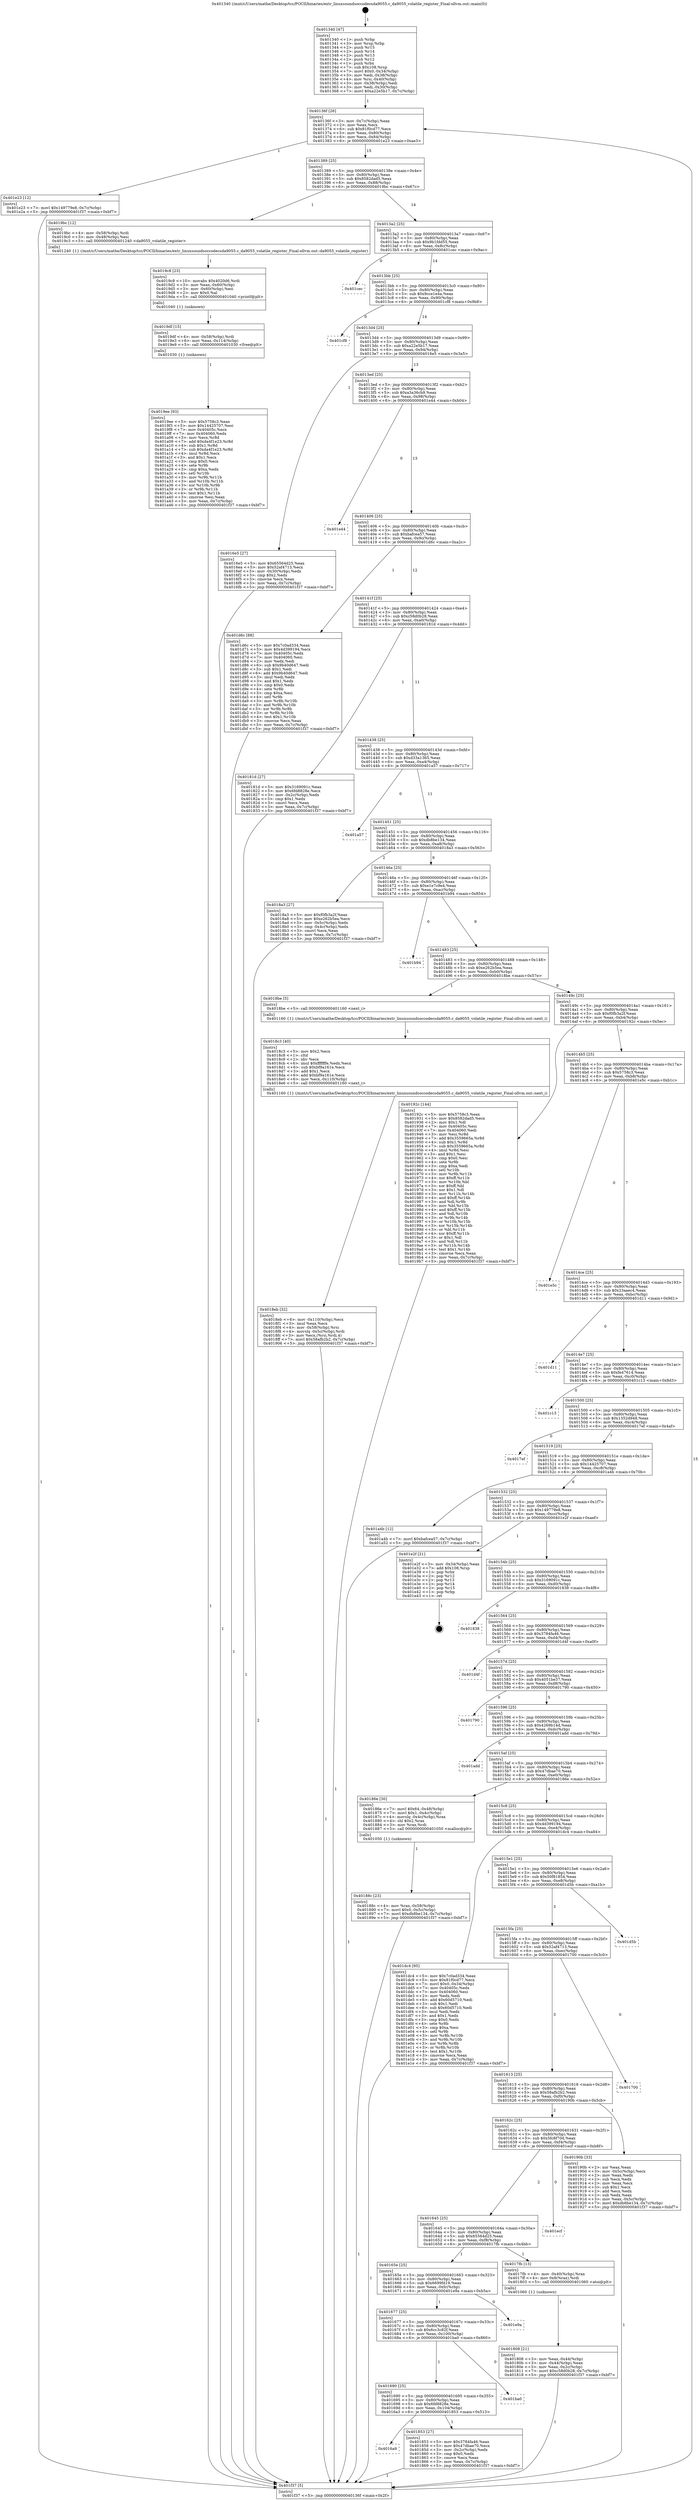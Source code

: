 digraph "0x401340" {
  label = "0x401340 (/mnt/c/Users/mathe/Desktop/tcc/POCII/binaries/extr_linuxsoundsoccodecsda9055.c_da9055_volatile_register_Final-ollvm.out::main(0))"
  labelloc = "t"
  node[shape=record]

  Entry [label="",width=0.3,height=0.3,shape=circle,fillcolor=black,style=filled]
  "0x40136f" [label="{
     0x40136f [26]\l
     | [instrs]\l
     &nbsp;&nbsp;0x40136f \<+3\>: mov -0x7c(%rbp),%eax\l
     &nbsp;&nbsp;0x401372 \<+2\>: mov %eax,%ecx\l
     &nbsp;&nbsp;0x401374 \<+6\>: sub $0x81f0cd77,%ecx\l
     &nbsp;&nbsp;0x40137a \<+3\>: mov %eax,-0x80(%rbp)\l
     &nbsp;&nbsp;0x40137d \<+6\>: mov %ecx,-0x84(%rbp)\l
     &nbsp;&nbsp;0x401383 \<+6\>: je 0000000000401e23 \<main+0xae3\>\l
  }"]
  "0x401e23" [label="{
     0x401e23 [12]\l
     | [instrs]\l
     &nbsp;&nbsp;0x401e23 \<+7\>: movl $0x149779e8,-0x7c(%rbp)\l
     &nbsp;&nbsp;0x401e2a \<+5\>: jmp 0000000000401f37 \<main+0xbf7\>\l
  }"]
  "0x401389" [label="{
     0x401389 [25]\l
     | [instrs]\l
     &nbsp;&nbsp;0x401389 \<+5\>: jmp 000000000040138e \<main+0x4e\>\l
     &nbsp;&nbsp;0x40138e \<+3\>: mov -0x80(%rbp),%eax\l
     &nbsp;&nbsp;0x401391 \<+5\>: sub $0x8582dad5,%eax\l
     &nbsp;&nbsp;0x401396 \<+6\>: mov %eax,-0x88(%rbp)\l
     &nbsp;&nbsp;0x40139c \<+6\>: je 00000000004019bc \<main+0x67c\>\l
  }"]
  Exit [label="",width=0.3,height=0.3,shape=circle,fillcolor=black,style=filled,peripheries=2]
  "0x4019bc" [label="{
     0x4019bc [12]\l
     | [instrs]\l
     &nbsp;&nbsp;0x4019bc \<+4\>: mov -0x58(%rbp),%rdi\l
     &nbsp;&nbsp;0x4019c0 \<+3\>: mov -0x48(%rbp),%esi\l
     &nbsp;&nbsp;0x4019c3 \<+5\>: call 0000000000401240 \<da9055_volatile_register\>\l
     | [calls]\l
     &nbsp;&nbsp;0x401240 \{1\} (/mnt/c/Users/mathe/Desktop/tcc/POCII/binaries/extr_linuxsoundsoccodecsda9055.c_da9055_volatile_register_Final-ollvm.out::da9055_volatile_register)\l
  }"]
  "0x4013a2" [label="{
     0x4013a2 [25]\l
     | [instrs]\l
     &nbsp;&nbsp;0x4013a2 \<+5\>: jmp 00000000004013a7 \<main+0x67\>\l
     &nbsp;&nbsp;0x4013a7 \<+3\>: mov -0x80(%rbp),%eax\l
     &nbsp;&nbsp;0x4013aa \<+5\>: sub $0x9b1fdd55,%eax\l
     &nbsp;&nbsp;0x4013af \<+6\>: mov %eax,-0x8c(%rbp)\l
     &nbsp;&nbsp;0x4013b5 \<+6\>: je 0000000000401cec \<main+0x9ac\>\l
  }"]
  "0x4019ee" [label="{
     0x4019ee [93]\l
     | [instrs]\l
     &nbsp;&nbsp;0x4019ee \<+5\>: mov $0x5758c3,%eax\l
     &nbsp;&nbsp;0x4019f3 \<+5\>: mov $0x14425707,%esi\l
     &nbsp;&nbsp;0x4019f8 \<+7\>: mov 0x40405c,%ecx\l
     &nbsp;&nbsp;0x4019ff \<+7\>: mov 0x404060,%edx\l
     &nbsp;&nbsp;0x401a06 \<+3\>: mov %ecx,%r8d\l
     &nbsp;&nbsp;0x401a09 \<+7\>: add $0xda4f1e23,%r8d\l
     &nbsp;&nbsp;0x401a10 \<+4\>: sub $0x1,%r8d\l
     &nbsp;&nbsp;0x401a14 \<+7\>: sub $0xda4f1e23,%r8d\l
     &nbsp;&nbsp;0x401a1b \<+4\>: imul %r8d,%ecx\l
     &nbsp;&nbsp;0x401a1f \<+3\>: and $0x1,%ecx\l
     &nbsp;&nbsp;0x401a22 \<+3\>: cmp $0x0,%ecx\l
     &nbsp;&nbsp;0x401a25 \<+4\>: sete %r9b\l
     &nbsp;&nbsp;0x401a29 \<+3\>: cmp $0xa,%edx\l
     &nbsp;&nbsp;0x401a2c \<+4\>: setl %r10b\l
     &nbsp;&nbsp;0x401a30 \<+3\>: mov %r9b,%r11b\l
     &nbsp;&nbsp;0x401a33 \<+3\>: and %r10b,%r11b\l
     &nbsp;&nbsp;0x401a36 \<+3\>: xor %r10b,%r9b\l
     &nbsp;&nbsp;0x401a39 \<+3\>: or %r9b,%r11b\l
     &nbsp;&nbsp;0x401a3c \<+4\>: test $0x1,%r11b\l
     &nbsp;&nbsp;0x401a40 \<+3\>: cmovne %esi,%eax\l
     &nbsp;&nbsp;0x401a43 \<+3\>: mov %eax,-0x7c(%rbp)\l
     &nbsp;&nbsp;0x401a46 \<+5\>: jmp 0000000000401f37 \<main+0xbf7\>\l
  }"]
  "0x401cec" [label="{
     0x401cec\l
  }", style=dashed]
  "0x4013bb" [label="{
     0x4013bb [25]\l
     | [instrs]\l
     &nbsp;&nbsp;0x4013bb \<+5\>: jmp 00000000004013c0 \<main+0x80\>\l
     &nbsp;&nbsp;0x4013c0 \<+3\>: mov -0x80(%rbp),%eax\l
     &nbsp;&nbsp;0x4013c3 \<+5\>: sub $0x9cce1e4a,%eax\l
     &nbsp;&nbsp;0x4013c8 \<+6\>: mov %eax,-0x90(%rbp)\l
     &nbsp;&nbsp;0x4013ce \<+6\>: je 0000000000401cf8 \<main+0x9b8\>\l
  }"]
  "0x4019df" [label="{
     0x4019df [15]\l
     | [instrs]\l
     &nbsp;&nbsp;0x4019df \<+4\>: mov -0x58(%rbp),%rdi\l
     &nbsp;&nbsp;0x4019e3 \<+6\>: mov %eax,-0x114(%rbp)\l
     &nbsp;&nbsp;0x4019e9 \<+5\>: call 0000000000401030 \<free@plt\>\l
     | [calls]\l
     &nbsp;&nbsp;0x401030 \{1\} (unknown)\l
  }"]
  "0x401cf8" [label="{
     0x401cf8\l
  }", style=dashed]
  "0x4013d4" [label="{
     0x4013d4 [25]\l
     | [instrs]\l
     &nbsp;&nbsp;0x4013d4 \<+5\>: jmp 00000000004013d9 \<main+0x99\>\l
     &nbsp;&nbsp;0x4013d9 \<+3\>: mov -0x80(%rbp),%eax\l
     &nbsp;&nbsp;0x4013dc \<+5\>: sub $0xa22e5b17,%eax\l
     &nbsp;&nbsp;0x4013e1 \<+6\>: mov %eax,-0x94(%rbp)\l
     &nbsp;&nbsp;0x4013e7 \<+6\>: je 00000000004016e5 \<main+0x3a5\>\l
  }"]
  "0x4019c8" [label="{
     0x4019c8 [23]\l
     | [instrs]\l
     &nbsp;&nbsp;0x4019c8 \<+10\>: movabs $0x4020d6,%rdi\l
     &nbsp;&nbsp;0x4019d2 \<+3\>: mov %eax,-0x60(%rbp)\l
     &nbsp;&nbsp;0x4019d5 \<+3\>: mov -0x60(%rbp),%esi\l
     &nbsp;&nbsp;0x4019d8 \<+2\>: mov $0x0,%al\l
     &nbsp;&nbsp;0x4019da \<+5\>: call 0000000000401040 \<printf@plt\>\l
     | [calls]\l
     &nbsp;&nbsp;0x401040 \{1\} (unknown)\l
  }"]
  "0x4016e5" [label="{
     0x4016e5 [27]\l
     | [instrs]\l
     &nbsp;&nbsp;0x4016e5 \<+5\>: mov $0x65564d25,%eax\l
     &nbsp;&nbsp;0x4016ea \<+5\>: mov $0x52af4713,%ecx\l
     &nbsp;&nbsp;0x4016ef \<+3\>: mov -0x30(%rbp),%edx\l
     &nbsp;&nbsp;0x4016f2 \<+3\>: cmp $0x2,%edx\l
     &nbsp;&nbsp;0x4016f5 \<+3\>: cmovne %ecx,%eax\l
     &nbsp;&nbsp;0x4016f8 \<+3\>: mov %eax,-0x7c(%rbp)\l
     &nbsp;&nbsp;0x4016fb \<+5\>: jmp 0000000000401f37 \<main+0xbf7\>\l
  }"]
  "0x4013ed" [label="{
     0x4013ed [25]\l
     | [instrs]\l
     &nbsp;&nbsp;0x4013ed \<+5\>: jmp 00000000004013f2 \<main+0xb2\>\l
     &nbsp;&nbsp;0x4013f2 \<+3\>: mov -0x80(%rbp),%eax\l
     &nbsp;&nbsp;0x4013f5 \<+5\>: sub $0xa3a36cb9,%eax\l
     &nbsp;&nbsp;0x4013fa \<+6\>: mov %eax,-0x98(%rbp)\l
     &nbsp;&nbsp;0x401400 \<+6\>: je 0000000000401e44 \<main+0xb04\>\l
  }"]
  "0x401f37" [label="{
     0x401f37 [5]\l
     | [instrs]\l
     &nbsp;&nbsp;0x401f37 \<+5\>: jmp 000000000040136f \<main+0x2f\>\l
  }"]
  "0x401340" [label="{
     0x401340 [47]\l
     | [instrs]\l
     &nbsp;&nbsp;0x401340 \<+1\>: push %rbp\l
     &nbsp;&nbsp;0x401341 \<+3\>: mov %rsp,%rbp\l
     &nbsp;&nbsp;0x401344 \<+2\>: push %r15\l
     &nbsp;&nbsp;0x401346 \<+2\>: push %r14\l
     &nbsp;&nbsp;0x401348 \<+2\>: push %r13\l
     &nbsp;&nbsp;0x40134a \<+2\>: push %r12\l
     &nbsp;&nbsp;0x40134c \<+1\>: push %rbx\l
     &nbsp;&nbsp;0x40134d \<+7\>: sub $0x108,%rsp\l
     &nbsp;&nbsp;0x401354 \<+7\>: movl $0x0,-0x34(%rbp)\l
     &nbsp;&nbsp;0x40135b \<+3\>: mov %edi,-0x38(%rbp)\l
     &nbsp;&nbsp;0x40135e \<+4\>: mov %rsi,-0x40(%rbp)\l
     &nbsp;&nbsp;0x401362 \<+3\>: mov -0x38(%rbp),%edi\l
     &nbsp;&nbsp;0x401365 \<+3\>: mov %edi,-0x30(%rbp)\l
     &nbsp;&nbsp;0x401368 \<+7\>: movl $0xa22e5b17,-0x7c(%rbp)\l
  }"]
  "0x4018eb" [label="{
     0x4018eb [32]\l
     | [instrs]\l
     &nbsp;&nbsp;0x4018eb \<+6\>: mov -0x110(%rbp),%ecx\l
     &nbsp;&nbsp;0x4018f1 \<+3\>: imul %eax,%ecx\l
     &nbsp;&nbsp;0x4018f4 \<+4\>: mov -0x58(%rbp),%rsi\l
     &nbsp;&nbsp;0x4018f8 \<+4\>: movslq -0x5c(%rbp),%rdi\l
     &nbsp;&nbsp;0x4018fc \<+3\>: mov %ecx,(%rsi,%rdi,4)\l
     &nbsp;&nbsp;0x4018ff \<+7\>: movl $0x58afb2b2,-0x7c(%rbp)\l
     &nbsp;&nbsp;0x401906 \<+5\>: jmp 0000000000401f37 \<main+0xbf7\>\l
  }"]
  "0x401e44" [label="{
     0x401e44\l
  }", style=dashed]
  "0x401406" [label="{
     0x401406 [25]\l
     | [instrs]\l
     &nbsp;&nbsp;0x401406 \<+5\>: jmp 000000000040140b \<main+0xcb\>\l
     &nbsp;&nbsp;0x40140b \<+3\>: mov -0x80(%rbp),%eax\l
     &nbsp;&nbsp;0x40140e \<+5\>: sub $0xbafcea57,%eax\l
     &nbsp;&nbsp;0x401413 \<+6\>: mov %eax,-0x9c(%rbp)\l
     &nbsp;&nbsp;0x401419 \<+6\>: je 0000000000401d6c \<main+0xa2c\>\l
  }"]
  "0x4018c3" [label="{
     0x4018c3 [40]\l
     | [instrs]\l
     &nbsp;&nbsp;0x4018c3 \<+5\>: mov $0x2,%ecx\l
     &nbsp;&nbsp;0x4018c8 \<+1\>: cltd\l
     &nbsp;&nbsp;0x4018c9 \<+2\>: idiv %ecx\l
     &nbsp;&nbsp;0x4018cb \<+6\>: imul $0xfffffffe,%edx,%ecx\l
     &nbsp;&nbsp;0x4018d1 \<+6\>: sub $0xbf9a161e,%ecx\l
     &nbsp;&nbsp;0x4018d7 \<+3\>: add $0x1,%ecx\l
     &nbsp;&nbsp;0x4018da \<+6\>: add $0xbf9a161e,%ecx\l
     &nbsp;&nbsp;0x4018e0 \<+6\>: mov %ecx,-0x110(%rbp)\l
     &nbsp;&nbsp;0x4018e6 \<+5\>: call 0000000000401160 \<next_i\>\l
     | [calls]\l
     &nbsp;&nbsp;0x401160 \{1\} (/mnt/c/Users/mathe/Desktop/tcc/POCII/binaries/extr_linuxsoundsoccodecsda9055.c_da9055_volatile_register_Final-ollvm.out::next_i)\l
  }"]
  "0x401d6c" [label="{
     0x401d6c [88]\l
     | [instrs]\l
     &nbsp;&nbsp;0x401d6c \<+5\>: mov $0x7c0ad334,%eax\l
     &nbsp;&nbsp;0x401d71 \<+5\>: mov $0x4d399194,%ecx\l
     &nbsp;&nbsp;0x401d76 \<+7\>: mov 0x40405c,%edx\l
     &nbsp;&nbsp;0x401d7d \<+7\>: mov 0x404060,%esi\l
     &nbsp;&nbsp;0x401d84 \<+2\>: mov %edx,%edi\l
     &nbsp;&nbsp;0x401d86 \<+6\>: sub $0x9b40d647,%edi\l
     &nbsp;&nbsp;0x401d8c \<+3\>: sub $0x1,%edi\l
     &nbsp;&nbsp;0x401d8f \<+6\>: add $0x9b40d647,%edi\l
     &nbsp;&nbsp;0x401d95 \<+3\>: imul %edi,%edx\l
     &nbsp;&nbsp;0x401d98 \<+3\>: and $0x1,%edx\l
     &nbsp;&nbsp;0x401d9b \<+3\>: cmp $0x0,%edx\l
     &nbsp;&nbsp;0x401d9e \<+4\>: sete %r8b\l
     &nbsp;&nbsp;0x401da2 \<+3\>: cmp $0xa,%esi\l
     &nbsp;&nbsp;0x401da5 \<+4\>: setl %r9b\l
     &nbsp;&nbsp;0x401da9 \<+3\>: mov %r8b,%r10b\l
     &nbsp;&nbsp;0x401dac \<+3\>: and %r9b,%r10b\l
     &nbsp;&nbsp;0x401daf \<+3\>: xor %r9b,%r8b\l
     &nbsp;&nbsp;0x401db2 \<+3\>: or %r8b,%r10b\l
     &nbsp;&nbsp;0x401db5 \<+4\>: test $0x1,%r10b\l
     &nbsp;&nbsp;0x401db9 \<+3\>: cmovne %ecx,%eax\l
     &nbsp;&nbsp;0x401dbc \<+3\>: mov %eax,-0x7c(%rbp)\l
     &nbsp;&nbsp;0x401dbf \<+5\>: jmp 0000000000401f37 \<main+0xbf7\>\l
  }"]
  "0x40141f" [label="{
     0x40141f [25]\l
     | [instrs]\l
     &nbsp;&nbsp;0x40141f \<+5\>: jmp 0000000000401424 \<main+0xe4\>\l
     &nbsp;&nbsp;0x401424 \<+3\>: mov -0x80(%rbp),%eax\l
     &nbsp;&nbsp;0x401427 \<+5\>: sub $0xc58d0b28,%eax\l
     &nbsp;&nbsp;0x40142c \<+6\>: mov %eax,-0xa0(%rbp)\l
     &nbsp;&nbsp;0x401432 \<+6\>: je 000000000040181d \<main+0x4dd\>\l
  }"]
  "0x40188c" [label="{
     0x40188c [23]\l
     | [instrs]\l
     &nbsp;&nbsp;0x40188c \<+4\>: mov %rax,-0x58(%rbp)\l
     &nbsp;&nbsp;0x401890 \<+7\>: movl $0x0,-0x5c(%rbp)\l
     &nbsp;&nbsp;0x401897 \<+7\>: movl $0xdb8be134,-0x7c(%rbp)\l
     &nbsp;&nbsp;0x40189e \<+5\>: jmp 0000000000401f37 \<main+0xbf7\>\l
  }"]
  "0x40181d" [label="{
     0x40181d [27]\l
     | [instrs]\l
     &nbsp;&nbsp;0x40181d \<+5\>: mov $0x3169091c,%eax\l
     &nbsp;&nbsp;0x401822 \<+5\>: mov $0x6fd8828e,%ecx\l
     &nbsp;&nbsp;0x401827 \<+3\>: mov -0x2c(%rbp),%edx\l
     &nbsp;&nbsp;0x40182a \<+3\>: cmp $0x1,%edx\l
     &nbsp;&nbsp;0x40182d \<+3\>: cmovl %ecx,%eax\l
     &nbsp;&nbsp;0x401830 \<+3\>: mov %eax,-0x7c(%rbp)\l
     &nbsp;&nbsp;0x401833 \<+5\>: jmp 0000000000401f37 \<main+0xbf7\>\l
  }"]
  "0x401438" [label="{
     0x401438 [25]\l
     | [instrs]\l
     &nbsp;&nbsp;0x401438 \<+5\>: jmp 000000000040143d \<main+0xfd\>\l
     &nbsp;&nbsp;0x40143d \<+3\>: mov -0x80(%rbp),%eax\l
     &nbsp;&nbsp;0x401440 \<+5\>: sub $0xd33a1365,%eax\l
     &nbsp;&nbsp;0x401445 \<+6\>: mov %eax,-0xa4(%rbp)\l
     &nbsp;&nbsp;0x40144b \<+6\>: je 0000000000401a57 \<main+0x717\>\l
  }"]
  "0x4016a9" [label="{
     0x4016a9\l
  }", style=dashed]
  "0x401a57" [label="{
     0x401a57\l
  }", style=dashed]
  "0x401451" [label="{
     0x401451 [25]\l
     | [instrs]\l
     &nbsp;&nbsp;0x401451 \<+5\>: jmp 0000000000401456 \<main+0x116\>\l
     &nbsp;&nbsp;0x401456 \<+3\>: mov -0x80(%rbp),%eax\l
     &nbsp;&nbsp;0x401459 \<+5\>: sub $0xdb8be134,%eax\l
     &nbsp;&nbsp;0x40145e \<+6\>: mov %eax,-0xa8(%rbp)\l
     &nbsp;&nbsp;0x401464 \<+6\>: je 00000000004018a3 \<main+0x563\>\l
  }"]
  "0x401853" [label="{
     0x401853 [27]\l
     | [instrs]\l
     &nbsp;&nbsp;0x401853 \<+5\>: mov $0x3784fa46,%eax\l
     &nbsp;&nbsp;0x401858 \<+5\>: mov $0x47dbae70,%ecx\l
     &nbsp;&nbsp;0x40185d \<+3\>: mov -0x2c(%rbp),%edx\l
     &nbsp;&nbsp;0x401860 \<+3\>: cmp $0x0,%edx\l
     &nbsp;&nbsp;0x401863 \<+3\>: cmove %ecx,%eax\l
     &nbsp;&nbsp;0x401866 \<+3\>: mov %eax,-0x7c(%rbp)\l
     &nbsp;&nbsp;0x401869 \<+5\>: jmp 0000000000401f37 \<main+0xbf7\>\l
  }"]
  "0x4018a3" [label="{
     0x4018a3 [27]\l
     | [instrs]\l
     &nbsp;&nbsp;0x4018a3 \<+5\>: mov $0xf0fb3a2f,%eax\l
     &nbsp;&nbsp;0x4018a8 \<+5\>: mov $0xe262b5ea,%ecx\l
     &nbsp;&nbsp;0x4018ad \<+3\>: mov -0x5c(%rbp),%edx\l
     &nbsp;&nbsp;0x4018b0 \<+3\>: cmp -0x4c(%rbp),%edx\l
     &nbsp;&nbsp;0x4018b3 \<+3\>: cmovl %ecx,%eax\l
     &nbsp;&nbsp;0x4018b6 \<+3\>: mov %eax,-0x7c(%rbp)\l
     &nbsp;&nbsp;0x4018b9 \<+5\>: jmp 0000000000401f37 \<main+0xbf7\>\l
  }"]
  "0x40146a" [label="{
     0x40146a [25]\l
     | [instrs]\l
     &nbsp;&nbsp;0x40146a \<+5\>: jmp 000000000040146f \<main+0x12f\>\l
     &nbsp;&nbsp;0x40146f \<+3\>: mov -0x80(%rbp),%eax\l
     &nbsp;&nbsp;0x401472 \<+5\>: sub $0xe1e7c9e4,%eax\l
     &nbsp;&nbsp;0x401477 \<+6\>: mov %eax,-0xac(%rbp)\l
     &nbsp;&nbsp;0x40147d \<+6\>: je 0000000000401b94 \<main+0x854\>\l
  }"]
  "0x401690" [label="{
     0x401690 [25]\l
     | [instrs]\l
     &nbsp;&nbsp;0x401690 \<+5\>: jmp 0000000000401695 \<main+0x355\>\l
     &nbsp;&nbsp;0x401695 \<+3\>: mov -0x80(%rbp),%eax\l
     &nbsp;&nbsp;0x401698 \<+5\>: sub $0x6fd8828e,%eax\l
     &nbsp;&nbsp;0x40169d \<+6\>: mov %eax,-0x104(%rbp)\l
     &nbsp;&nbsp;0x4016a3 \<+6\>: je 0000000000401853 \<main+0x513\>\l
  }"]
  "0x401b94" [label="{
     0x401b94\l
  }", style=dashed]
  "0x401483" [label="{
     0x401483 [25]\l
     | [instrs]\l
     &nbsp;&nbsp;0x401483 \<+5\>: jmp 0000000000401488 \<main+0x148\>\l
     &nbsp;&nbsp;0x401488 \<+3\>: mov -0x80(%rbp),%eax\l
     &nbsp;&nbsp;0x40148b \<+5\>: sub $0xe262b5ea,%eax\l
     &nbsp;&nbsp;0x401490 \<+6\>: mov %eax,-0xb0(%rbp)\l
     &nbsp;&nbsp;0x401496 \<+6\>: je 00000000004018be \<main+0x57e\>\l
  }"]
  "0x401ba0" [label="{
     0x401ba0\l
  }", style=dashed]
  "0x4018be" [label="{
     0x4018be [5]\l
     | [instrs]\l
     &nbsp;&nbsp;0x4018be \<+5\>: call 0000000000401160 \<next_i\>\l
     | [calls]\l
     &nbsp;&nbsp;0x401160 \{1\} (/mnt/c/Users/mathe/Desktop/tcc/POCII/binaries/extr_linuxsoundsoccodecsda9055.c_da9055_volatile_register_Final-ollvm.out::next_i)\l
  }"]
  "0x40149c" [label="{
     0x40149c [25]\l
     | [instrs]\l
     &nbsp;&nbsp;0x40149c \<+5\>: jmp 00000000004014a1 \<main+0x161\>\l
     &nbsp;&nbsp;0x4014a1 \<+3\>: mov -0x80(%rbp),%eax\l
     &nbsp;&nbsp;0x4014a4 \<+5\>: sub $0xf0fb3a2f,%eax\l
     &nbsp;&nbsp;0x4014a9 \<+6\>: mov %eax,-0xb4(%rbp)\l
     &nbsp;&nbsp;0x4014af \<+6\>: je 000000000040192c \<main+0x5ec\>\l
  }"]
  "0x401677" [label="{
     0x401677 [25]\l
     | [instrs]\l
     &nbsp;&nbsp;0x401677 \<+5\>: jmp 000000000040167c \<main+0x33c\>\l
     &nbsp;&nbsp;0x40167c \<+3\>: mov -0x80(%rbp),%eax\l
     &nbsp;&nbsp;0x40167f \<+5\>: sub $0x6cc3c82f,%eax\l
     &nbsp;&nbsp;0x401684 \<+6\>: mov %eax,-0x100(%rbp)\l
     &nbsp;&nbsp;0x40168a \<+6\>: je 0000000000401ba0 \<main+0x860\>\l
  }"]
  "0x40192c" [label="{
     0x40192c [144]\l
     | [instrs]\l
     &nbsp;&nbsp;0x40192c \<+5\>: mov $0x5758c3,%eax\l
     &nbsp;&nbsp;0x401931 \<+5\>: mov $0x8582dad5,%ecx\l
     &nbsp;&nbsp;0x401936 \<+2\>: mov $0x1,%dl\l
     &nbsp;&nbsp;0x401938 \<+7\>: mov 0x40405c,%esi\l
     &nbsp;&nbsp;0x40193f \<+7\>: mov 0x404060,%edi\l
     &nbsp;&nbsp;0x401946 \<+3\>: mov %esi,%r8d\l
     &nbsp;&nbsp;0x401949 \<+7\>: add $0x3559665a,%r8d\l
     &nbsp;&nbsp;0x401950 \<+4\>: sub $0x1,%r8d\l
     &nbsp;&nbsp;0x401954 \<+7\>: sub $0x3559665a,%r8d\l
     &nbsp;&nbsp;0x40195b \<+4\>: imul %r8d,%esi\l
     &nbsp;&nbsp;0x40195f \<+3\>: and $0x1,%esi\l
     &nbsp;&nbsp;0x401962 \<+3\>: cmp $0x0,%esi\l
     &nbsp;&nbsp;0x401965 \<+4\>: sete %r9b\l
     &nbsp;&nbsp;0x401969 \<+3\>: cmp $0xa,%edi\l
     &nbsp;&nbsp;0x40196c \<+4\>: setl %r10b\l
     &nbsp;&nbsp;0x401970 \<+3\>: mov %r9b,%r11b\l
     &nbsp;&nbsp;0x401973 \<+4\>: xor $0xff,%r11b\l
     &nbsp;&nbsp;0x401977 \<+3\>: mov %r10b,%bl\l
     &nbsp;&nbsp;0x40197a \<+3\>: xor $0xff,%bl\l
     &nbsp;&nbsp;0x40197d \<+3\>: xor $0x1,%dl\l
     &nbsp;&nbsp;0x401980 \<+3\>: mov %r11b,%r14b\l
     &nbsp;&nbsp;0x401983 \<+4\>: and $0xff,%r14b\l
     &nbsp;&nbsp;0x401987 \<+3\>: and %dl,%r9b\l
     &nbsp;&nbsp;0x40198a \<+3\>: mov %bl,%r15b\l
     &nbsp;&nbsp;0x40198d \<+4\>: and $0xff,%r15b\l
     &nbsp;&nbsp;0x401991 \<+3\>: and %dl,%r10b\l
     &nbsp;&nbsp;0x401994 \<+3\>: or %r9b,%r14b\l
     &nbsp;&nbsp;0x401997 \<+3\>: or %r10b,%r15b\l
     &nbsp;&nbsp;0x40199a \<+3\>: xor %r15b,%r14b\l
     &nbsp;&nbsp;0x40199d \<+3\>: or %bl,%r11b\l
     &nbsp;&nbsp;0x4019a0 \<+4\>: xor $0xff,%r11b\l
     &nbsp;&nbsp;0x4019a4 \<+3\>: or $0x1,%dl\l
     &nbsp;&nbsp;0x4019a7 \<+3\>: and %dl,%r11b\l
     &nbsp;&nbsp;0x4019aa \<+3\>: or %r11b,%r14b\l
     &nbsp;&nbsp;0x4019ad \<+4\>: test $0x1,%r14b\l
     &nbsp;&nbsp;0x4019b1 \<+3\>: cmovne %ecx,%eax\l
     &nbsp;&nbsp;0x4019b4 \<+3\>: mov %eax,-0x7c(%rbp)\l
     &nbsp;&nbsp;0x4019b7 \<+5\>: jmp 0000000000401f37 \<main+0xbf7\>\l
  }"]
  "0x4014b5" [label="{
     0x4014b5 [25]\l
     | [instrs]\l
     &nbsp;&nbsp;0x4014b5 \<+5\>: jmp 00000000004014ba \<main+0x17a\>\l
     &nbsp;&nbsp;0x4014ba \<+3\>: mov -0x80(%rbp),%eax\l
     &nbsp;&nbsp;0x4014bd \<+5\>: sub $0x5758c3,%eax\l
     &nbsp;&nbsp;0x4014c2 \<+6\>: mov %eax,-0xb8(%rbp)\l
     &nbsp;&nbsp;0x4014c8 \<+6\>: je 0000000000401e5c \<main+0xb1c\>\l
  }"]
  "0x401e9a" [label="{
     0x401e9a\l
  }", style=dashed]
  "0x401e5c" [label="{
     0x401e5c\l
  }", style=dashed]
  "0x4014ce" [label="{
     0x4014ce [25]\l
     | [instrs]\l
     &nbsp;&nbsp;0x4014ce \<+5\>: jmp 00000000004014d3 \<main+0x193\>\l
     &nbsp;&nbsp;0x4014d3 \<+3\>: mov -0x80(%rbp),%eax\l
     &nbsp;&nbsp;0x4014d6 \<+5\>: sub $0x23aaec4,%eax\l
     &nbsp;&nbsp;0x4014db \<+6\>: mov %eax,-0xbc(%rbp)\l
     &nbsp;&nbsp;0x4014e1 \<+6\>: je 0000000000401d11 \<main+0x9d1\>\l
  }"]
  "0x401808" [label="{
     0x401808 [21]\l
     | [instrs]\l
     &nbsp;&nbsp;0x401808 \<+3\>: mov %eax,-0x44(%rbp)\l
     &nbsp;&nbsp;0x40180b \<+3\>: mov -0x44(%rbp),%eax\l
     &nbsp;&nbsp;0x40180e \<+3\>: mov %eax,-0x2c(%rbp)\l
     &nbsp;&nbsp;0x401811 \<+7\>: movl $0xc58d0b28,-0x7c(%rbp)\l
     &nbsp;&nbsp;0x401818 \<+5\>: jmp 0000000000401f37 \<main+0xbf7\>\l
  }"]
  "0x401d11" [label="{
     0x401d11\l
  }", style=dashed]
  "0x4014e7" [label="{
     0x4014e7 [25]\l
     | [instrs]\l
     &nbsp;&nbsp;0x4014e7 \<+5\>: jmp 00000000004014ec \<main+0x1ac\>\l
     &nbsp;&nbsp;0x4014ec \<+3\>: mov -0x80(%rbp),%eax\l
     &nbsp;&nbsp;0x4014ef \<+5\>: sub $0xfe47614,%eax\l
     &nbsp;&nbsp;0x4014f4 \<+6\>: mov %eax,-0xc0(%rbp)\l
     &nbsp;&nbsp;0x4014fa \<+6\>: je 0000000000401c13 \<main+0x8d3\>\l
  }"]
  "0x40165e" [label="{
     0x40165e [25]\l
     | [instrs]\l
     &nbsp;&nbsp;0x40165e \<+5\>: jmp 0000000000401663 \<main+0x323\>\l
     &nbsp;&nbsp;0x401663 \<+3\>: mov -0x80(%rbp),%eax\l
     &nbsp;&nbsp;0x401666 \<+5\>: sub $0x6699fd19,%eax\l
     &nbsp;&nbsp;0x40166b \<+6\>: mov %eax,-0xfc(%rbp)\l
     &nbsp;&nbsp;0x401671 \<+6\>: je 0000000000401e9a \<main+0xb5a\>\l
  }"]
  "0x401c13" [label="{
     0x401c13\l
  }", style=dashed]
  "0x401500" [label="{
     0x401500 [25]\l
     | [instrs]\l
     &nbsp;&nbsp;0x401500 \<+5\>: jmp 0000000000401505 \<main+0x1c5\>\l
     &nbsp;&nbsp;0x401505 \<+3\>: mov -0x80(%rbp),%eax\l
     &nbsp;&nbsp;0x401508 \<+5\>: sub $0x1352d948,%eax\l
     &nbsp;&nbsp;0x40150d \<+6\>: mov %eax,-0xc4(%rbp)\l
     &nbsp;&nbsp;0x401513 \<+6\>: je 00000000004017ef \<main+0x4af\>\l
  }"]
  "0x4017fb" [label="{
     0x4017fb [13]\l
     | [instrs]\l
     &nbsp;&nbsp;0x4017fb \<+4\>: mov -0x40(%rbp),%rax\l
     &nbsp;&nbsp;0x4017ff \<+4\>: mov 0x8(%rax),%rdi\l
     &nbsp;&nbsp;0x401803 \<+5\>: call 0000000000401060 \<atoi@plt\>\l
     | [calls]\l
     &nbsp;&nbsp;0x401060 \{1\} (unknown)\l
  }"]
  "0x4017ef" [label="{
     0x4017ef\l
  }", style=dashed]
  "0x401519" [label="{
     0x401519 [25]\l
     | [instrs]\l
     &nbsp;&nbsp;0x401519 \<+5\>: jmp 000000000040151e \<main+0x1de\>\l
     &nbsp;&nbsp;0x40151e \<+3\>: mov -0x80(%rbp),%eax\l
     &nbsp;&nbsp;0x401521 \<+5\>: sub $0x14425707,%eax\l
     &nbsp;&nbsp;0x401526 \<+6\>: mov %eax,-0xc8(%rbp)\l
     &nbsp;&nbsp;0x40152c \<+6\>: je 0000000000401a4b \<main+0x70b\>\l
  }"]
  "0x401645" [label="{
     0x401645 [25]\l
     | [instrs]\l
     &nbsp;&nbsp;0x401645 \<+5\>: jmp 000000000040164a \<main+0x30a\>\l
     &nbsp;&nbsp;0x40164a \<+3\>: mov -0x80(%rbp),%eax\l
     &nbsp;&nbsp;0x40164d \<+5\>: sub $0x65564d25,%eax\l
     &nbsp;&nbsp;0x401652 \<+6\>: mov %eax,-0xf8(%rbp)\l
     &nbsp;&nbsp;0x401658 \<+6\>: je 00000000004017fb \<main+0x4bb\>\l
  }"]
  "0x401a4b" [label="{
     0x401a4b [12]\l
     | [instrs]\l
     &nbsp;&nbsp;0x401a4b \<+7\>: movl $0xbafcea57,-0x7c(%rbp)\l
     &nbsp;&nbsp;0x401a52 \<+5\>: jmp 0000000000401f37 \<main+0xbf7\>\l
  }"]
  "0x401532" [label="{
     0x401532 [25]\l
     | [instrs]\l
     &nbsp;&nbsp;0x401532 \<+5\>: jmp 0000000000401537 \<main+0x1f7\>\l
     &nbsp;&nbsp;0x401537 \<+3\>: mov -0x80(%rbp),%eax\l
     &nbsp;&nbsp;0x40153a \<+5\>: sub $0x149779e8,%eax\l
     &nbsp;&nbsp;0x40153f \<+6\>: mov %eax,-0xcc(%rbp)\l
     &nbsp;&nbsp;0x401545 \<+6\>: je 0000000000401e2f \<main+0xaef\>\l
  }"]
  "0x401ecf" [label="{
     0x401ecf\l
  }", style=dashed]
  "0x401e2f" [label="{
     0x401e2f [21]\l
     | [instrs]\l
     &nbsp;&nbsp;0x401e2f \<+3\>: mov -0x34(%rbp),%eax\l
     &nbsp;&nbsp;0x401e32 \<+7\>: add $0x108,%rsp\l
     &nbsp;&nbsp;0x401e39 \<+1\>: pop %rbx\l
     &nbsp;&nbsp;0x401e3a \<+2\>: pop %r12\l
     &nbsp;&nbsp;0x401e3c \<+2\>: pop %r13\l
     &nbsp;&nbsp;0x401e3e \<+2\>: pop %r14\l
     &nbsp;&nbsp;0x401e40 \<+2\>: pop %r15\l
     &nbsp;&nbsp;0x401e42 \<+1\>: pop %rbp\l
     &nbsp;&nbsp;0x401e43 \<+1\>: ret\l
  }"]
  "0x40154b" [label="{
     0x40154b [25]\l
     | [instrs]\l
     &nbsp;&nbsp;0x40154b \<+5\>: jmp 0000000000401550 \<main+0x210\>\l
     &nbsp;&nbsp;0x401550 \<+3\>: mov -0x80(%rbp),%eax\l
     &nbsp;&nbsp;0x401553 \<+5\>: sub $0x3169091c,%eax\l
     &nbsp;&nbsp;0x401558 \<+6\>: mov %eax,-0xd0(%rbp)\l
     &nbsp;&nbsp;0x40155e \<+6\>: je 0000000000401838 \<main+0x4f8\>\l
  }"]
  "0x40162c" [label="{
     0x40162c [25]\l
     | [instrs]\l
     &nbsp;&nbsp;0x40162c \<+5\>: jmp 0000000000401631 \<main+0x2f1\>\l
     &nbsp;&nbsp;0x401631 \<+3\>: mov -0x80(%rbp),%eax\l
     &nbsp;&nbsp;0x401634 \<+5\>: sub $0x5fc8f70d,%eax\l
     &nbsp;&nbsp;0x401639 \<+6\>: mov %eax,-0xf4(%rbp)\l
     &nbsp;&nbsp;0x40163f \<+6\>: je 0000000000401ecf \<main+0xb8f\>\l
  }"]
  "0x401838" [label="{
     0x401838\l
  }", style=dashed]
  "0x401564" [label="{
     0x401564 [25]\l
     | [instrs]\l
     &nbsp;&nbsp;0x401564 \<+5\>: jmp 0000000000401569 \<main+0x229\>\l
     &nbsp;&nbsp;0x401569 \<+3\>: mov -0x80(%rbp),%eax\l
     &nbsp;&nbsp;0x40156c \<+5\>: sub $0x3784fa46,%eax\l
     &nbsp;&nbsp;0x401571 \<+6\>: mov %eax,-0xd4(%rbp)\l
     &nbsp;&nbsp;0x401577 \<+6\>: je 0000000000401d4f \<main+0xa0f\>\l
  }"]
  "0x40190b" [label="{
     0x40190b [33]\l
     | [instrs]\l
     &nbsp;&nbsp;0x40190b \<+2\>: xor %eax,%eax\l
     &nbsp;&nbsp;0x40190d \<+3\>: mov -0x5c(%rbp),%ecx\l
     &nbsp;&nbsp;0x401910 \<+2\>: mov %eax,%edx\l
     &nbsp;&nbsp;0x401912 \<+2\>: sub %ecx,%edx\l
     &nbsp;&nbsp;0x401914 \<+2\>: mov %eax,%ecx\l
     &nbsp;&nbsp;0x401916 \<+3\>: sub $0x1,%ecx\l
     &nbsp;&nbsp;0x401919 \<+2\>: add %ecx,%edx\l
     &nbsp;&nbsp;0x40191b \<+2\>: sub %edx,%eax\l
     &nbsp;&nbsp;0x40191d \<+3\>: mov %eax,-0x5c(%rbp)\l
     &nbsp;&nbsp;0x401920 \<+7\>: movl $0xdb8be134,-0x7c(%rbp)\l
     &nbsp;&nbsp;0x401927 \<+5\>: jmp 0000000000401f37 \<main+0xbf7\>\l
  }"]
  "0x401d4f" [label="{
     0x401d4f\l
  }", style=dashed]
  "0x40157d" [label="{
     0x40157d [25]\l
     | [instrs]\l
     &nbsp;&nbsp;0x40157d \<+5\>: jmp 0000000000401582 \<main+0x242\>\l
     &nbsp;&nbsp;0x401582 \<+3\>: mov -0x80(%rbp),%eax\l
     &nbsp;&nbsp;0x401585 \<+5\>: sub $0x4051be37,%eax\l
     &nbsp;&nbsp;0x40158a \<+6\>: mov %eax,-0xd8(%rbp)\l
     &nbsp;&nbsp;0x401590 \<+6\>: je 0000000000401790 \<main+0x450\>\l
  }"]
  "0x401613" [label="{
     0x401613 [25]\l
     | [instrs]\l
     &nbsp;&nbsp;0x401613 \<+5\>: jmp 0000000000401618 \<main+0x2d8\>\l
     &nbsp;&nbsp;0x401618 \<+3\>: mov -0x80(%rbp),%eax\l
     &nbsp;&nbsp;0x40161b \<+5\>: sub $0x58afb2b2,%eax\l
     &nbsp;&nbsp;0x401620 \<+6\>: mov %eax,-0xf0(%rbp)\l
     &nbsp;&nbsp;0x401626 \<+6\>: je 000000000040190b \<main+0x5cb\>\l
  }"]
  "0x401790" [label="{
     0x401790\l
  }", style=dashed]
  "0x401596" [label="{
     0x401596 [25]\l
     | [instrs]\l
     &nbsp;&nbsp;0x401596 \<+5\>: jmp 000000000040159b \<main+0x25b\>\l
     &nbsp;&nbsp;0x40159b \<+3\>: mov -0x80(%rbp),%eax\l
     &nbsp;&nbsp;0x40159e \<+5\>: sub $0x4269b14d,%eax\l
     &nbsp;&nbsp;0x4015a3 \<+6\>: mov %eax,-0xdc(%rbp)\l
     &nbsp;&nbsp;0x4015a9 \<+6\>: je 0000000000401add \<main+0x79d\>\l
  }"]
  "0x401700" [label="{
     0x401700\l
  }", style=dashed]
  "0x401add" [label="{
     0x401add\l
  }", style=dashed]
  "0x4015af" [label="{
     0x4015af [25]\l
     | [instrs]\l
     &nbsp;&nbsp;0x4015af \<+5\>: jmp 00000000004015b4 \<main+0x274\>\l
     &nbsp;&nbsp;0x4015b4 \<+3\>: mov -0x80(%rbp),%eax\l
     &nbsp;&nbsp;0x4015b7 \<+5\>: sub $0x47dbae70,%eax\l
     &nbsp;&nbsp;0x4015bc \<+6\>: mov %eax,-0xe0(%rbp)\l
     &nbsp;&nbsp;0x4015c2 \<+6\>: je 000000000040186e \<main+0x52e\>\l
  }"]
  "0x4015fa" [label="{
     0x4015fa [25]\l
     | [instrs]\l
     &nbsp;&nbsp;0x4015fa \<+5\>: jmp 00000000004015ff \<main+0x2bf\>\l
     &nbsp;&nbsp;0x4015ff \<+3\>: mov -0x80(%rbp),%eax\l
     &nbsp;&nbsp;0x401602 \<+5\>: sub $0x52af4713,%eax\l
     &nbsp;&nbsp;0x401607 \<+6\>: mov %eax,-0xec(%rbp)\l
     &nbsp;&nbsp;0x40160d \<+6\>: je 0000000000401700 \<main+0x3c0\>\l
  }"]
  "0x40186e" [label="{
     0x40186e [30]\l
     | [instrs]\l
     &nbsp;&nbsp;0x40186e \<+7\>: movl $0x64,-0x48(%rbp)\l
     &nbsp;&nbsp;0x401875 \<+7\>: movl $0x1,-0x4c(%rbp)\l
     &nbsp;&nbsp;0x40187c \<+4\>: movslq -0x4c(%rbp),%rax\l
     &nbsp;&nbsp;0x401880 \<+4\>: shl $0x2,%rax\l
     &nbsp;&nbsp;0x401884 \<+3\>: mov %rax,%rdi\l
     &nbsp;&nbsp;0x401887 \<+5\>: call 0000000000401050 \<malloc@plt\>\l
     | [calls]\l
     &nbsp;&nbsp;0x401050 \{1\} (unknown)\l
  }"]
  "0x4015c8" [label="{
     0x4015c8 [25]\l
     | [instrs]\l
     &nbsp;&nbsp;0x4015c8 \<+5\>: jmp 00000000004015cd \<main+0x28d\>\l
     &nbsp;&nbsp;0x4015cd \<+3\>: mov -0x80(%rbp),%eax\l
     &nbsp;&nbsp;0x4015d0 \<+5\>: sub $0x4d399194,%eax\l
     &nbsp;&nbsp;0x4015d5 \<+6\>: mov %eax,-0xe4(%rbp)\l
     &nbsp;&nbsp;0x4015db \<+6\>: je 0000000000401dc4 \<main+0xa84\>\l
  }"]
  "0x401d5b" [label="{
     0x401d5b\l
  }", style=dashed]
  "0x401dc4" [label="{
     0x401dc4 [95]\l
     | [instrs]\l
     &nbsp;&nbsp;0x401dc4 \<+5\>: mov $0x7c0ad334,%eax\l
     &nbsp;&nbsp;0x401dc9 \<+5\>: mov $0x81f0cd77,%ecx\l
     &nbsp;&nbsp;0x401dce \<+7\>: movl $0x0,-0x34(%rbp)\l
     &nbsp;&nbsp;0x401dd5 \<+7\>: mov 0x40405c,%edx\l
     &nbsp;&nbsp;0x401ddc \<+7\>: mov 0x404060,%esi\l
     &nbsp;&nbsp;0x401de3 \<+2\>: mov %edx,%edi\l
     &nbsp;&nbsp;0x401de5 \<+6\>: add $0x60d5710,%edi\l
     &nbsp;&nbsp;0x401deb \<+3\>: sub $0x1,%edi\l
     &nbsp;&nbsp;0x401dee \<+6\>: sub $0x60d5710,%edi\l
     &nbsp;&nbsp;0x401df4 \<+3\>: imul %edi,%edx\l
     &nbsp;&nbsp;0x401df7 \<+3\>: and $0x1,%edx\l
     &nbsp;&nbsp;0x401dfa \<+3\>: cmp $0x0,%edx\l
     &nbsp;&nbsp;0x401dfd \<+4\>: sete %r8b\l
     &nbsp;&nbsp;0x401e01 \<+3\>: cmp $0xa,%esi\l
     &nbsp;&nbsp;0x401e04 \<+4\>: setl %r9b\l
     &nbsp;&nbsp;0x401e08 \<+3\>: mov %r8b,%r10b\l
     &nbsp;&nbsp;0x401e0b \<+3\>: and %r9b,%r10b\l
     &nbsp;&nbsp;0x401e0e \<+3\>: xor %r9b,%r8b\l
     &nbsp;&nbsp;0x401e11 \<+3\>: or %r8b,%r10b\l
     &nbsp;&nbsp;0x401e14 \<+4\>: test $0x1,%r10b\l
     &nbsp;&nbsp;0x401e18 \<+3\>: cmovne %ecx,%eax\l
     &nbsp;&nbsp;0x401e1b \<+3\>: mov %eax,-0x7c(%rbp)\l
     &nbsp;&nbsp;0x401e1e \<+5\>: jmp 0000000000401f37 \<main+0xbf7\>\l
  }"]
  "0x4015e1" [label="{
     0x4015e1 [25]\l
     | [instrs]\l
     &nbsp;&nbsp;0x4015e1 \<+5\>: jmp 00000000004015e6 \<main+0x2a6\>\l
     &nbsp;&nbsp;0x4015e6 \<+3\>: mov -0x80(%rbp),%eax\l
     &nbsp;&nbsp;0x4015e9 \<+5\>: sub $0x50f81854,%eax\l
     &nbsp;&nbsp;0x4015ee \<+6\>: mov %eax,-0xe8(%rbp)\l
     &nbsp;&nbsp;0x4015f4 \<+6\>: je 0000000000401d5b \<main+0xa1b\>\l
  }"]
  Entry -> "0x401340" [label=" 1"]
  "0x40136f" -> "0x401e23" [label=" 1"]
  "0x40136f" -> "0x401389" [label=" 15"]
  "0x401e2f" -> Exit [label=" 1"]
  "0x401389" -> "0x4019bc" [label=" 1"]
  "0x401389" -> "0x4013a2" [label=" 14"]
  "0x401e23" -> "0x401f37" [label=" 1"]
  "0x4013a2" -> "0x401cec" [label=" 0"]
  "0x4013a2" -> "0x4013bb" [label=" 14"]
  "0x401dc4" -> "0x401f37" [label=" 1"]
  "0x4013bb" -> "0x401cf8" [label=" 0"]
  "0x4013bb" -> "0x4013d4" [label=" 14"]
  "0x401d6c" -> "0x401f37" [label=" 1"]
  "0x4013d4" -> "0x4016e5" [label=" 1"]
  "0x4013d4" -> "0x4013ed" [label=" 13"]
  "0x4016e5" -> "0x401f37" [label=" 1"]
  "0x401340" -> "0x40136f" [label=" 1"]
  "0x401f37" -> "0x40136f" [label=" 15"]
  "0x401a4b" -> "0x401f37" [label=" 1"]
  "0x4013ed" -> "0x401e44" [label=" 0"]
  "0x4013ed" -> "0x401406" [label=" 13"]
  "0x4019ee" -> "0x401f37" [label=" 1"]
  "0x401406" -> "0x401d6c" [label=" 1"]
  "0x401406" -> "0x40141f" [label=" 12"]
  "0x4019df" -> "0x4019ee" [label=" 1"]
  "0x40141f" -> "0x40181d" [label=" 1"]
  "0x40141f" -> "0x401438" [label=" 11"]
  "0x4019c8" -> "0x4019df" [label=" 1"]
  "0x401438" -> "0x401a57" [label=" 0"]
  "0x401438" -> "0x401451" [label=" 11"]
  "0x4019bc" -> "0x4019c8" [label=" 1"]
  "0x401451" -> "0x4018a3" [label=" 2"]
  "0x401451" -> "0x40146a" [label=" 9"]
  "0x40192c" -> "0x401f37" [label=" 1"]
  "0x40146a" -> "0x401b94" [label=" 0"]
  "0x40146a" -> "0x401483" [label=" 9"]
  "0x4018eb" -> "0x401f37" [label=" 1"]
  "0x401483" -> "0x4018be" [label=" 1"]
  "0x401483" -> "0x40149c" [label=" 8"]
  "0x4018c3" -> "0x4018eb" [label=" 1"]
  "0x40149c" -> "0x40192c" [label=" 1"]
  "0x40149c" -> "0x4014b5" [label=" 7"]
  "0x4018a3" -> "0x401f37" [label=" 2"]
  "0x4014b5" -> "0x401e5c" [label=" 0"]
  "0x4014b5" -> "0x4014ce" [label=" 7"]
  "0x40188c" -> "0x401f37" [label=" 1"]
  "0x4014ce" -> "0x401d11" [label=" 0"]
  "0x4014ce" -> "0x4014e7" [label=" 7"]
  "0x401853" -> "0x401f37" [label=" 1"]
  "0x4014e7" -> "0x401c13" [label=" 0"]
  "0x4014e7" -> "0x401500" [label=" 7"]
  "0x401690" -> "0x4016a9" [label=" 0"]
  "0x401500" -> "0x4017ef" [label=" 0"]
  "0x401500" -> "0x401519" [label=" 7"]
  "0x401690" -> "0x401853" [label=" 1"]
  "0x401519" -> "0x401a4b" [label=" 1"]
  "0x401519" -> "0x401532" [label=" 6"]
  "0x401677" -> "0x401690" [label=" 1"]
  "0x401532" -> "0x401e2f" [label=" 1"]
  "0x401532" -> "0x40154b" [label=" 5"]
  "0x401677" -> "0x401ba0" [label=" 0"]
  "0x40154b" -> "0x401838" [label=" 0"]
  "0x40154b" -> "0x401564" [label=" 5"]
  "0x40165e" -> "0x401677" [label=" 1"]
  "0x401564" -> "0x401d4f" [label=" 0"]
  "0x401564" -> "0x40157d" [label=" 5"]
  "0x40165e" -> "0x401e9a" [label=" 0"]
  "0x40157d" -> "0x401790" [label=" 0"]
  "0x40157d" -> "0x401596" [label=" 5"]
  "0x40181d" -> "0x401f37" [label=" 1"]
  "0x401596" -> "0x401add" [label=" 0"]
  "0x401596" -> "0x4015af" [label=" 5"]
  "0x401808" -> "0x401f37" [label=" 1"]
  "0x4015af" -> "0x40186e" [label=" 1"]
  "0x4015af" -> "0x4015c8" [label=" 4"]
  "0x401645" -> "0x40165e" [label=" 1"]
  "0x4015c8" -> "0x401dc4" [label=" 1"]
  "0x4015c8" -> "0x4015e1" [label=" 3"]
  "0x401645" -> "0x4017fb" [label=" 1"]
  "0x4015e1" -> "0x401d5b" [label=" 0"]
  "0x4015e1" -> "0x4015fa" [label=" 3"]
  "0x4017fb" -> "0x401808" [label=" 1"]
  "0x4015fa" -> "0x401700" [label=" 0"]
  "0x4015fa" -> "0x401613" [label=" 3"]
  "0x40186e" -> "0x40188c" [label=" 1"]
  "0x401613" -> "0x40190b" [label=" 1"]
  "0x401613" -> "0x40162c" [label=" 2"]
  "0x4018be" -> "0x4018c3" [label=" 1"]
  "0x40162c" -> "0x401ecf" [label=" 0"]
  "0x40162c" -> "0x401645" [label=" 2"]
  "0x40190b" -> "0x401f37" [label=" 1"]
}
